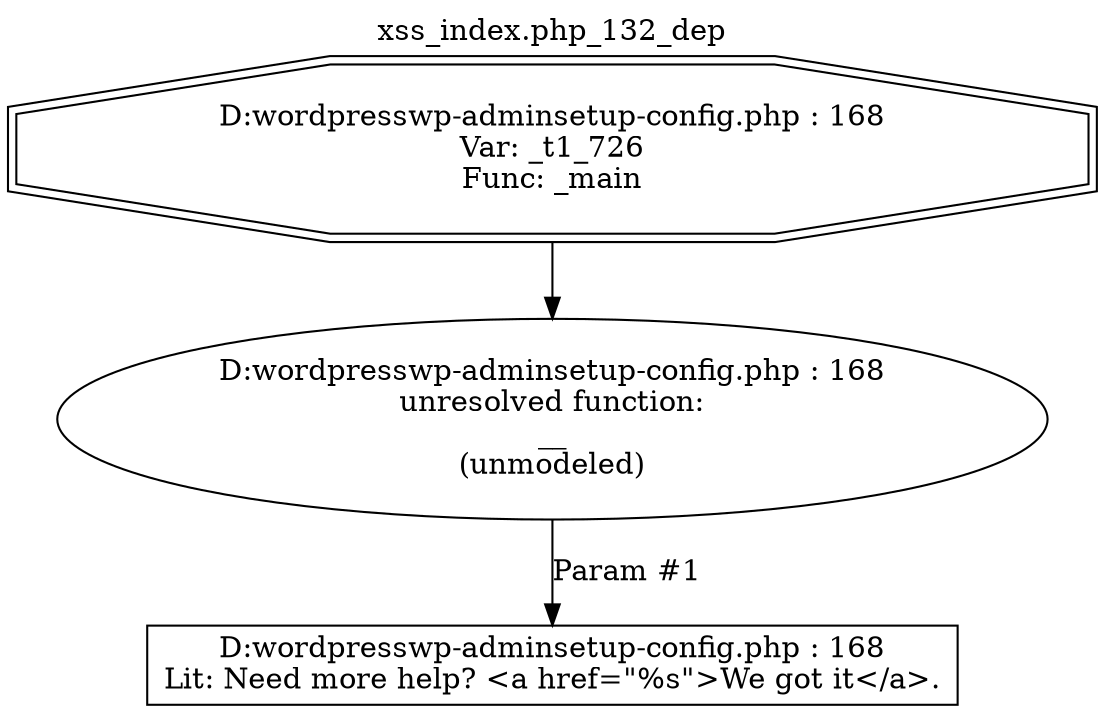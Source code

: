 digraph cfg {
  label="xss_index.php_132_dep";
  labelloc=t;
  n1 [shape=doubleoctagon, label="D:\wordpress\wp-admin\setup-config.php : 168\nVar: _t1_726\nFunc: _main\n"];
  n2 [shape=ellipse, label="D:\wordpress\wp-admin\setup-config.php : 168\nunresolved function:\n__\n(unmodeled)\n"];
  n3 [shape=box, label="D:\wordpress\wp-admin\setup-config.php : 168\nLit: Need more help? <a href=\"%s\">We got it</a>.\n"];
  n1 -> n2;
  n2 -> n3[label="Param #1"];
}
